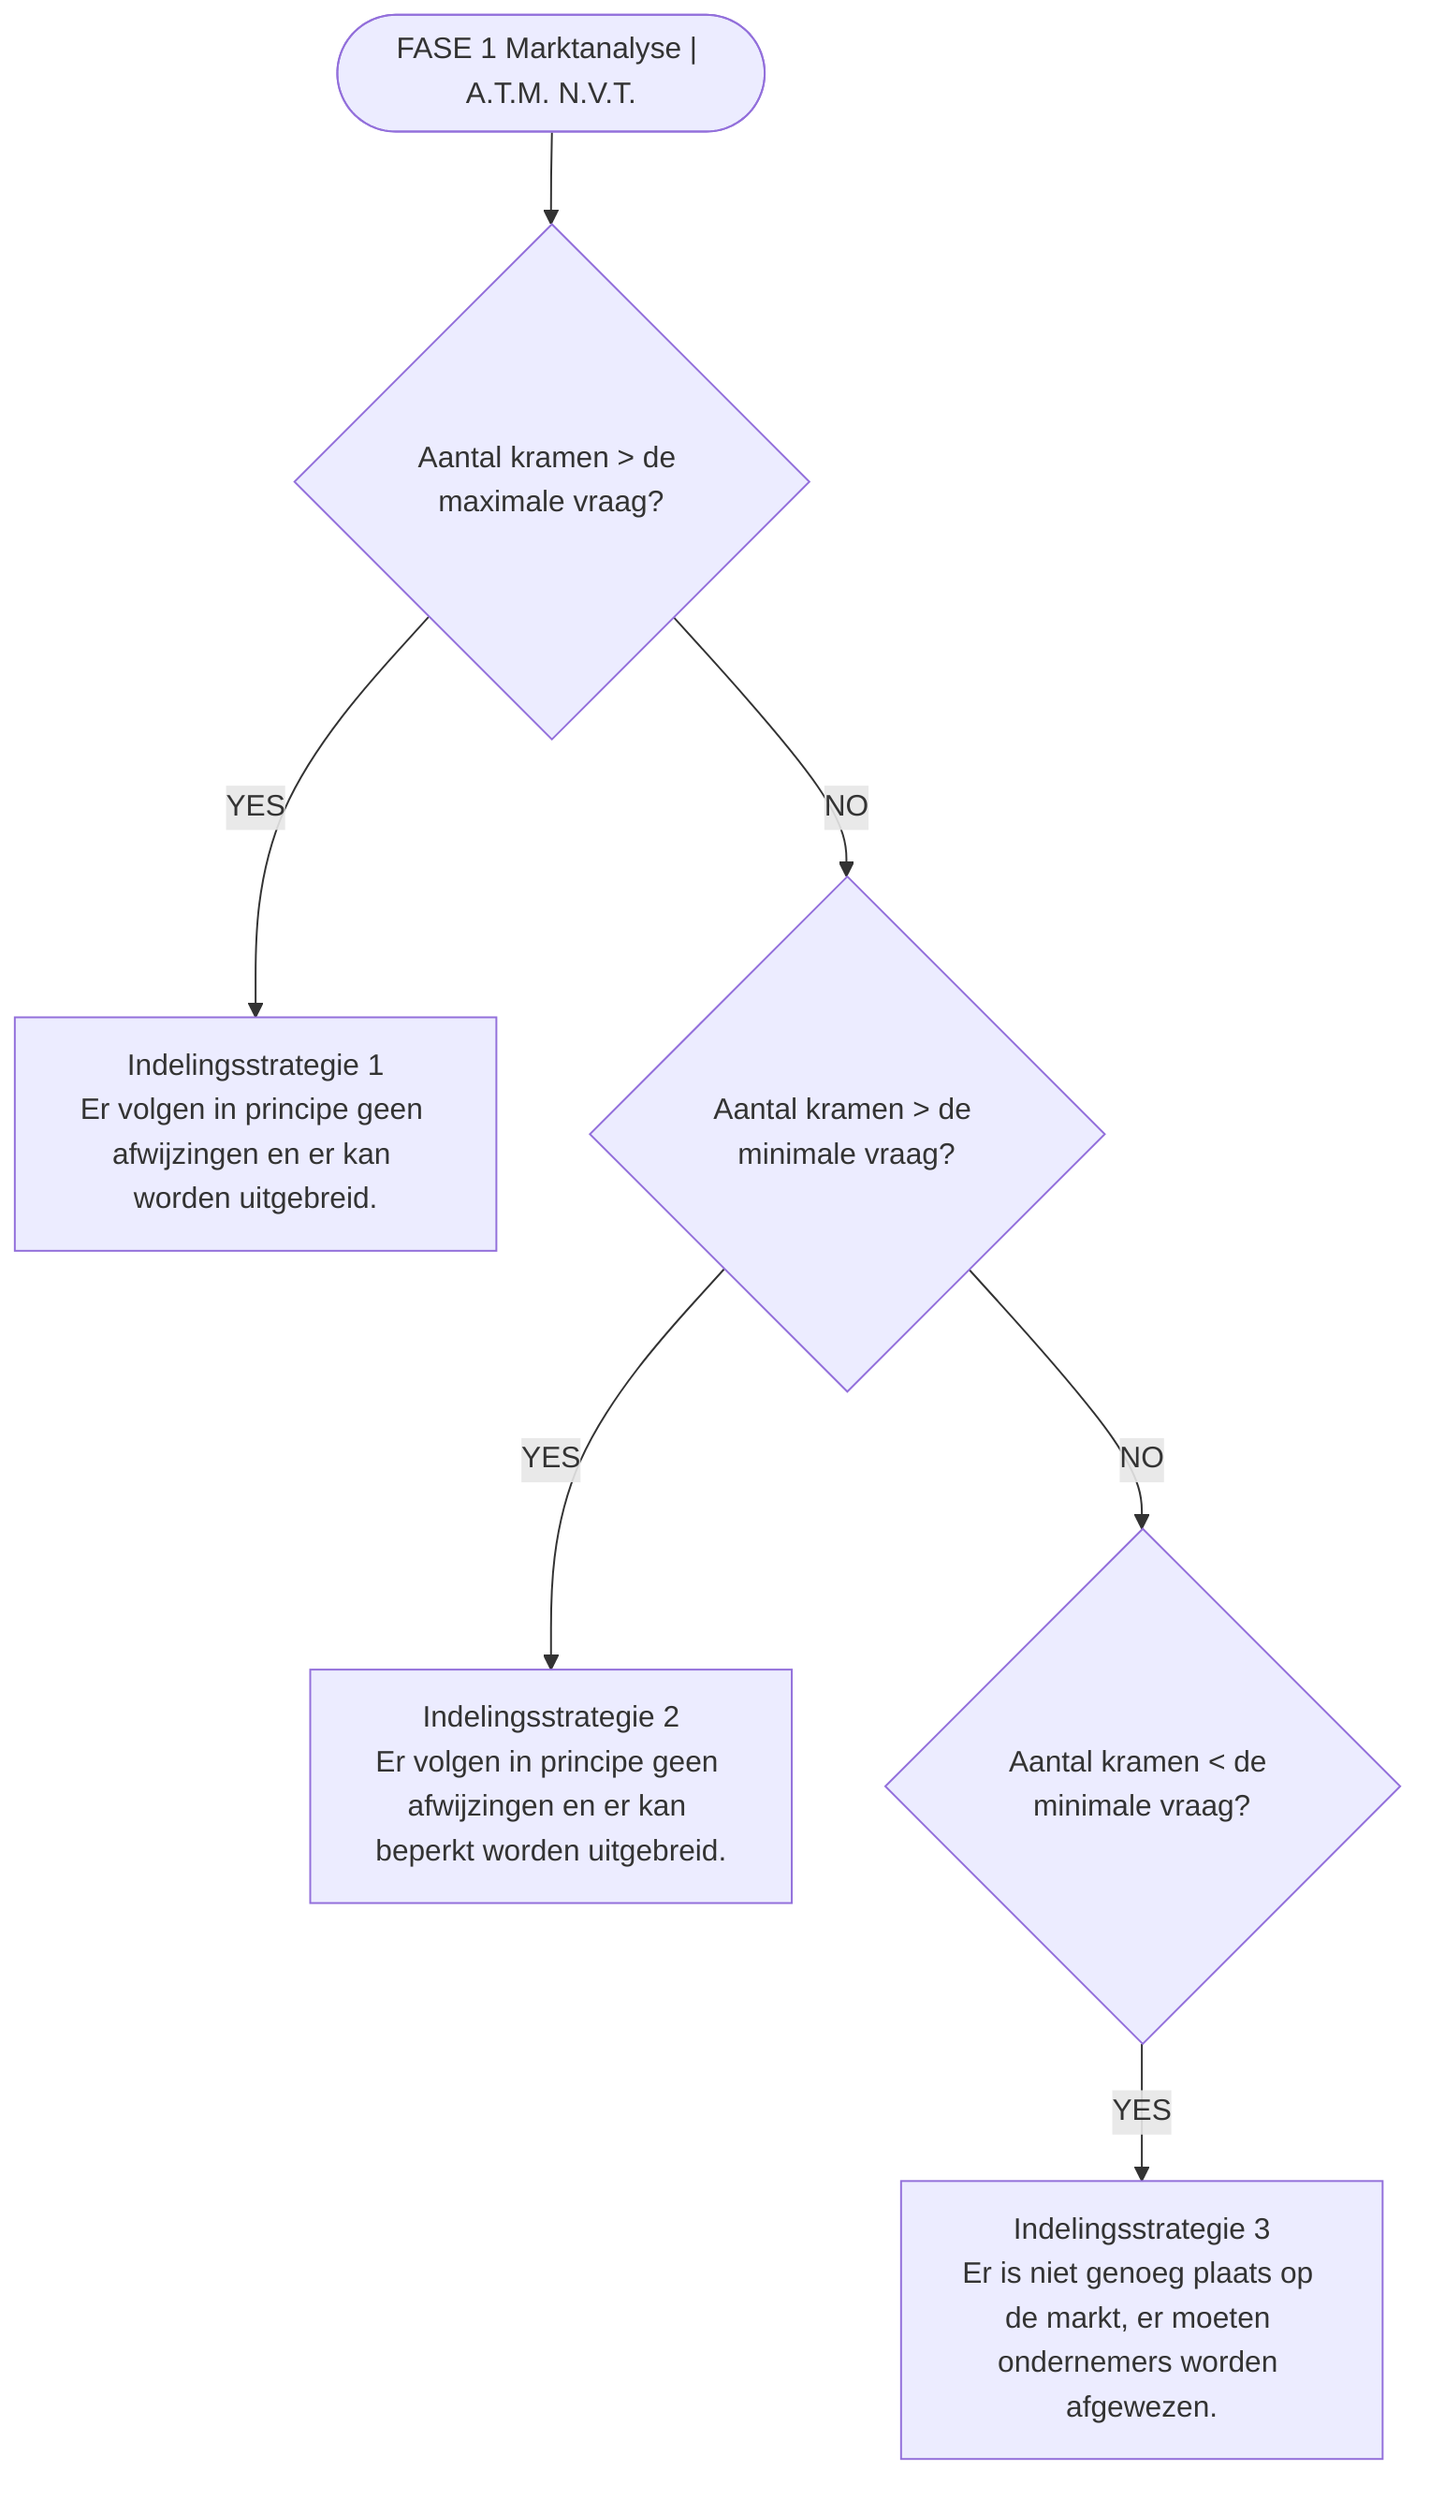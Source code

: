 graph TD
    A(["FASE 1 Marktanalyse | A.T.M. N.V.T."]) -->
	B{Aantal kramen > de maximale vraag?}
    B --YES--> strat_1[Indelingsstrategie 1<br>Er volgen in principe geen afwijzingen en er kan worden uitgebreid.]
    B --NO--> C
	C{Aantal kramen > de minimale vraag?}
    C --YES--> strat_2[Indelingsstrategie 2<br>Er volgen in principe geen afwijzingen en er kan beperkt worden uitgebreid.]
    C --NO--> D
	D{Aantal kramen < de minimale vraag?}
    D --YES--> strat_3[Indelingsstrategie 3<br>Er is niet genoeg plaats op de markt, er moeten ondernemers worden afgewezen.]